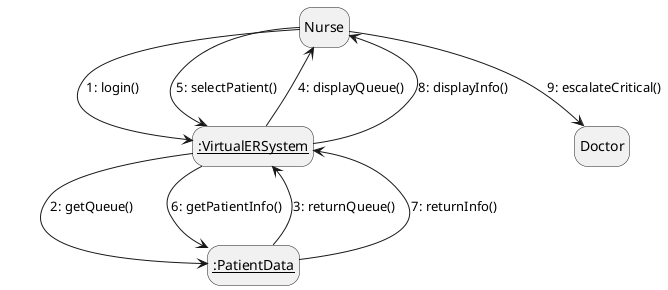 @startuml nurseCollaboration
hide empty description

Nurse --> __:VirtualERSystem__ : 1: login()
__:VirtualERSystem__ --> __:PatientData__ : 2: getQueue()
__:PatientData__ --> __:VirtualERSystem__ : 3: returnQueue()
__:VirtualERSystem__ --> Nurse : 4: displayQueue()
Nurse --> __:VirtualERSystem__ : 5: selectPatient()
__:VirtualERSystem__ --> __:PatientData__ : 6: getPatientInfo()
__:PatientData__ --> __:VirtualERSystem__ : 7: returnInfo()
__:VirtualERSystem__ --> Nurse : 8: displayInfo()
Nurse --> Doctor : 9: escalateCritical()

@enduml